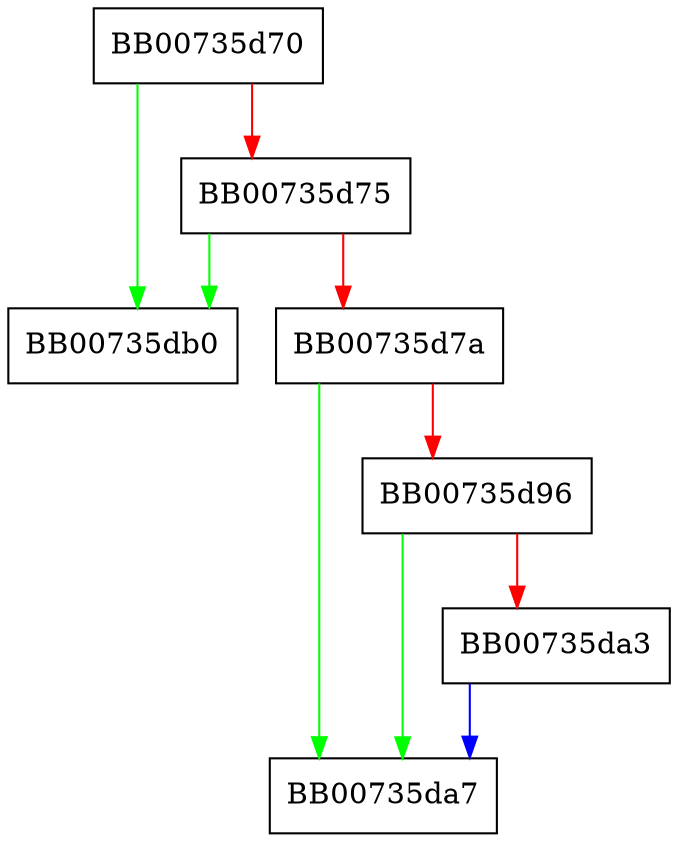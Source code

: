 digraph _CONF_get_section_values {
  node [shape="box"];
  graph [splines=ortho];
  BB00735d70 -> BB00735db0 [color="green"];
  BB00735d70 -> BB00735d75 [color="red"];
  BB00735d75 -> BB00735db0 [color="green"];
  BB00735d75 -> BB00735d7a [color="red"];
  BB00735d7a -> BB00735da7 [color="green"];
  BB00735d7a -> BB00735d96 [color="red"];
  BB00735d96 -> BB00735da7 [color="green"];
  BB00735d96 -> BB00735da3 [color="red"];
  BB00735da3 -> BB00735da7 [color="blue"];
}